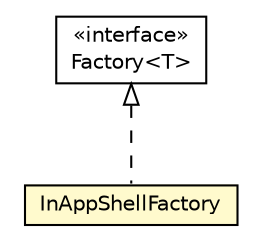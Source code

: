 #!/usr/local/bin/dot
#
# Class diagram 
# Generated by UMLGraph version 5.1 (http://www.umlgraph.org/)
#

digraph G {
	edge [fontname="Helvetica",fontsize=10,labelfontname="Helvetica",labelfontsize=10];
	node [fontname="Helvetica",fontsize=10,shape=plaintext];
	nodesep=0.25;
	ranksep=0.5;
	// com.connectlife.coreserver.console.InAppShellFactory
	c1686 [label=<<table title="com.connectlife.coreserver.console.InAppShellFactory" border="0" cellborder="1" cellspacing="0" cellpadding="2" port="p" bgcolor="lemonChiffon" href="./InAppShellFactory.html">
		<tr><td><table border="0" cellspacing="0" cellpadding="1">
<tr><td align="center" balign="center"> InAppShellFactory </td></tr>
		</table></td></tr>
		</table>>, fontname="Helvetica", fontcolor="black", fontsize=10.0];
	//com.connectlife.coreserver.console.InAppShellFactory implements org.apache.sshd.common.Factory<T>
	c1699:p -> c1686:p [dir=back,arrowtail=empty,style=dashed];
	// org.apache.sshd.common.Factory<T>
	c1699 [label=<<table title="org.apache.sshd.common.Factory" border="0" cellborder="1" cellspacing="0" cellpadding="2" port="p" href="http://java.sun.com/j2se/1.4.2/docs/api/org/apache/sshd/common/Factory.html">
		<tr><td><table border="0" cellspacing="0" cellpadding="1">
<tr><td align="center" balign="center"> &#171;interface&#187; </td></tr>
<tr><td align="center" balign="center"> Factory&lt;T&gt; </td></tr>
		</table></td></tr>
		</table>>, fontname="Helvetica", fontcolor="black", fontsize=10.0];
}

